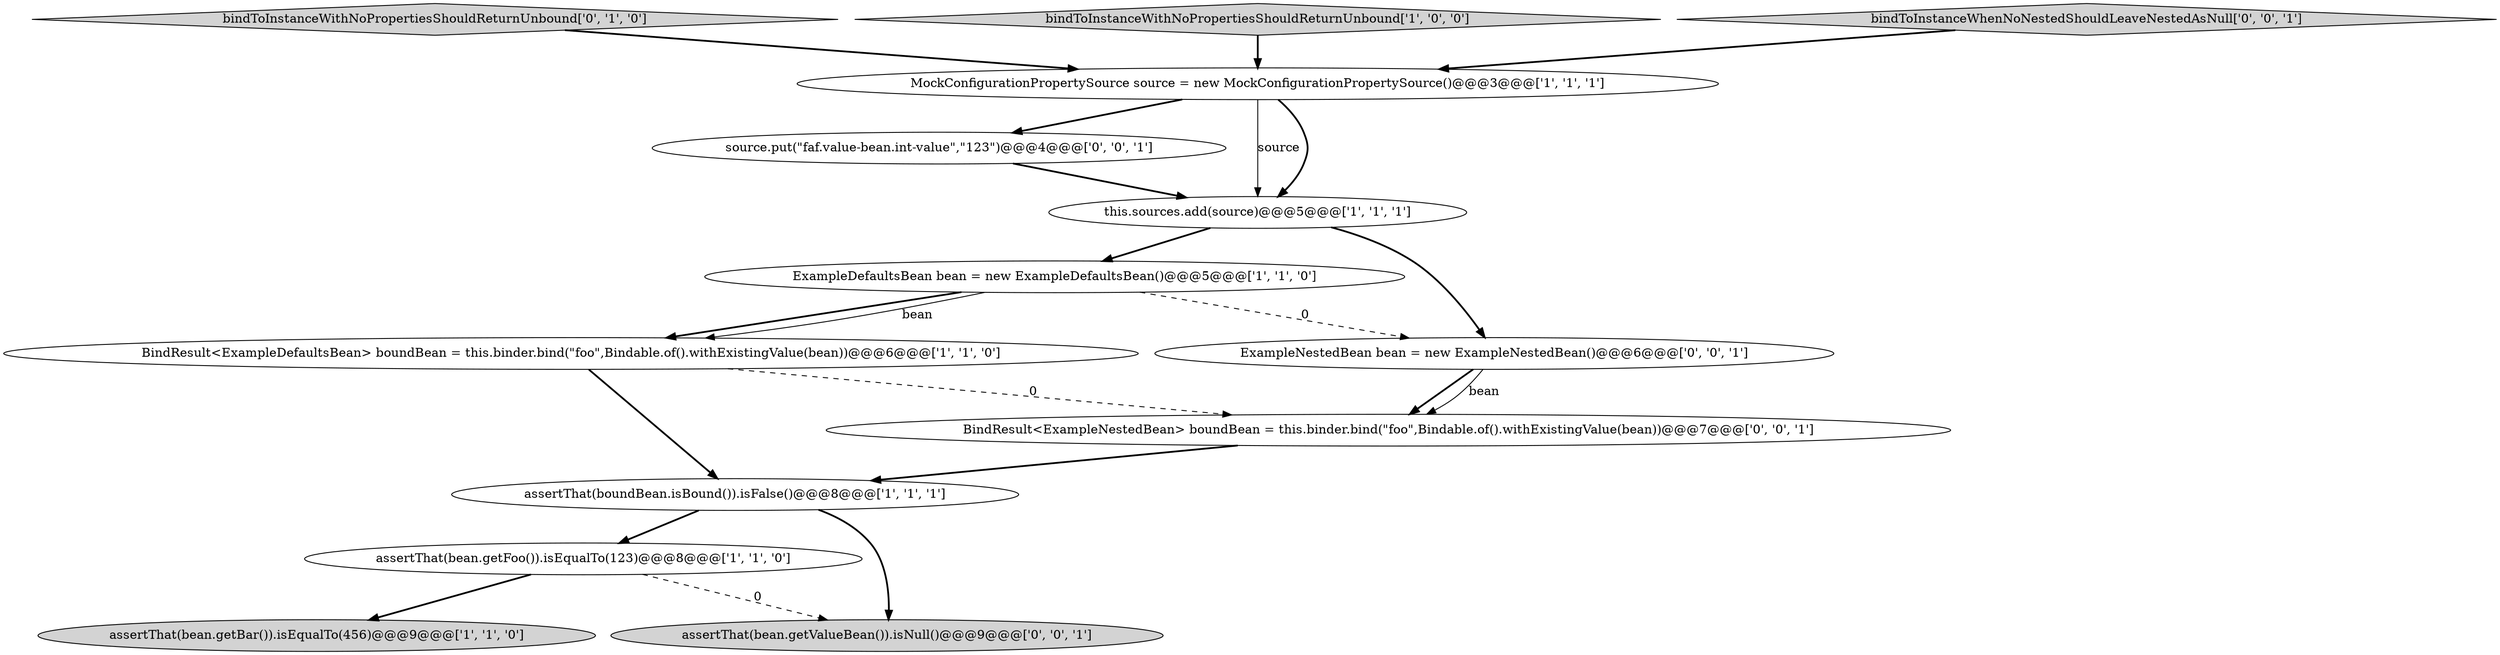 digraph {
8 [style = filled, label = "bindToInstanceWithNoPropertiesShouldReturnUnbound['0', '1', '0']", fillcolor = lightgray, shape = diamond image = "AAA0AAABBB2BBB"];
3 [style = filled, label = "bindToInstanceWithNoPropertiesShouldReturnUnbound['1', '0', '0']", fillcolor = lightgray, shape = diamond image = "AAA0AAABBB1BBB"];
11 [style = filled, label = "source.put(\"faf.value-bean.int-value\",\"123\")@@@4@@@['0', '0', '1']", fillcolor = white, shape = ellipse image = "AAA0AAABBB3BBB"];
7 [style = filled, label = "assertThat(boundBean.isBound()).isFalse()@@@8@@@['1', '1', '1']", fillcolor = white, shape = ellipse image = "AAA0AAABBB1BBB"];
1 [style = filled, label = "ExampleDefaultsBean bean = new ExampleDefaultsBean()@@@5@@@['1', '1', '0']", fillcolor = white, shape = ellipse image = "AAA0AAABBB1BBB"];
4 [style = filled, label = "BindResult<ExampleDefaultsBean> boundBean = this.binder.bind(\"foo\",Bindable.of().withExistingValue(bean))@@@6@@@['1', '1', '0']", fillcolor = white, shape = ellipse image = "AAA0AAABBB1BBB"];
10 [style = filled, label = "BindResult<ExampleNestedBean> boundBean = this.binder.bind(\"foo\",Bindable.of().withExistingValue(bean))@@@7@@@['0', '0', '1']", fillcolor = white, shape = ellipse image = "AAA0AAABBB3BBB"];
0 [style = filled, label = "MockConfigurationPropertySource source = new MockConfigurationPropertySource()@@@3@@@['1', '1', '1']", fillcolor = white, shape = ellipse image = "AAA0AAABBB1BBB"];
6 [style = filled, label = "assertThat(bean.getFoo()).isEqualTo(123)@@@8@@@['1', '1', '0']", fillcolor = white, shape = ellipse image = "AAA0AAABBB1BBB"];
2 [style = filled, label = "assertThat(bean.getBar()).isEqualTo(456)@@@9@@@['1', '1', '0']", fillcolor = lightgray, shape = ellipse image = "AAA0AAABBB1BBB"];
13 [style = filled, label = "bindToInstanceWhenNoNestedShouldLeaveNestedAsNull['0', '0', '1']", fillcolor = lightgray, shape = diamond image = "AAA0AAABBB3BBB"];
9 [style = filled, label = "assertThat(bean.getValueBean()).isNull()@@@9@@@['0', '0', '1']", fillcolor = lightgray, shape = ellipse image = "AAA0AAABBB3BBB"];
12 [style = filled, label = "ExampleNestedBean bean = new ExampleNestedBean()@@@6@@@['0', '0', '1']", fillcolor = white, shape = ellipse image = "AAA0AAABBB3BBB"];
5 [style = filled, label = "this.sources.add(source)@@@5@@@['1', '1', '1']", fillcolor = white, shape = ellipse image = "AAA0AAABBB1BBB"];
1->4 [style = bold, label=""];
1->4 [style = solid, label="bean"];
6->9 [style = dashed, label="0"];
0->11 [style = bold, label=""];
10->7 [style = bold, label=""];
4->7 [style = bold, label=""];
3->0 [style = bold, label=""];
6->2 [style = bold, label=""];
8->0 [style = bold, label=""];
7->9 [style = bold, label=""];
1->12 [style = dashed, label="0"];
5->1 [style = bold, label=""];
11->5 [style = bold, label=""];
12->10 [style = bold, label=""];
5->12 [style = bold, label=""];
7->6 [style = bold, label=""];
0->5 [style = solid, label="source"];
4->10 [style = dashed, label="0"];
0->5 [style = bold, label=""];
13->0 [style = bold, label=""];
12->10 [style = solid, label="bean"];
}
